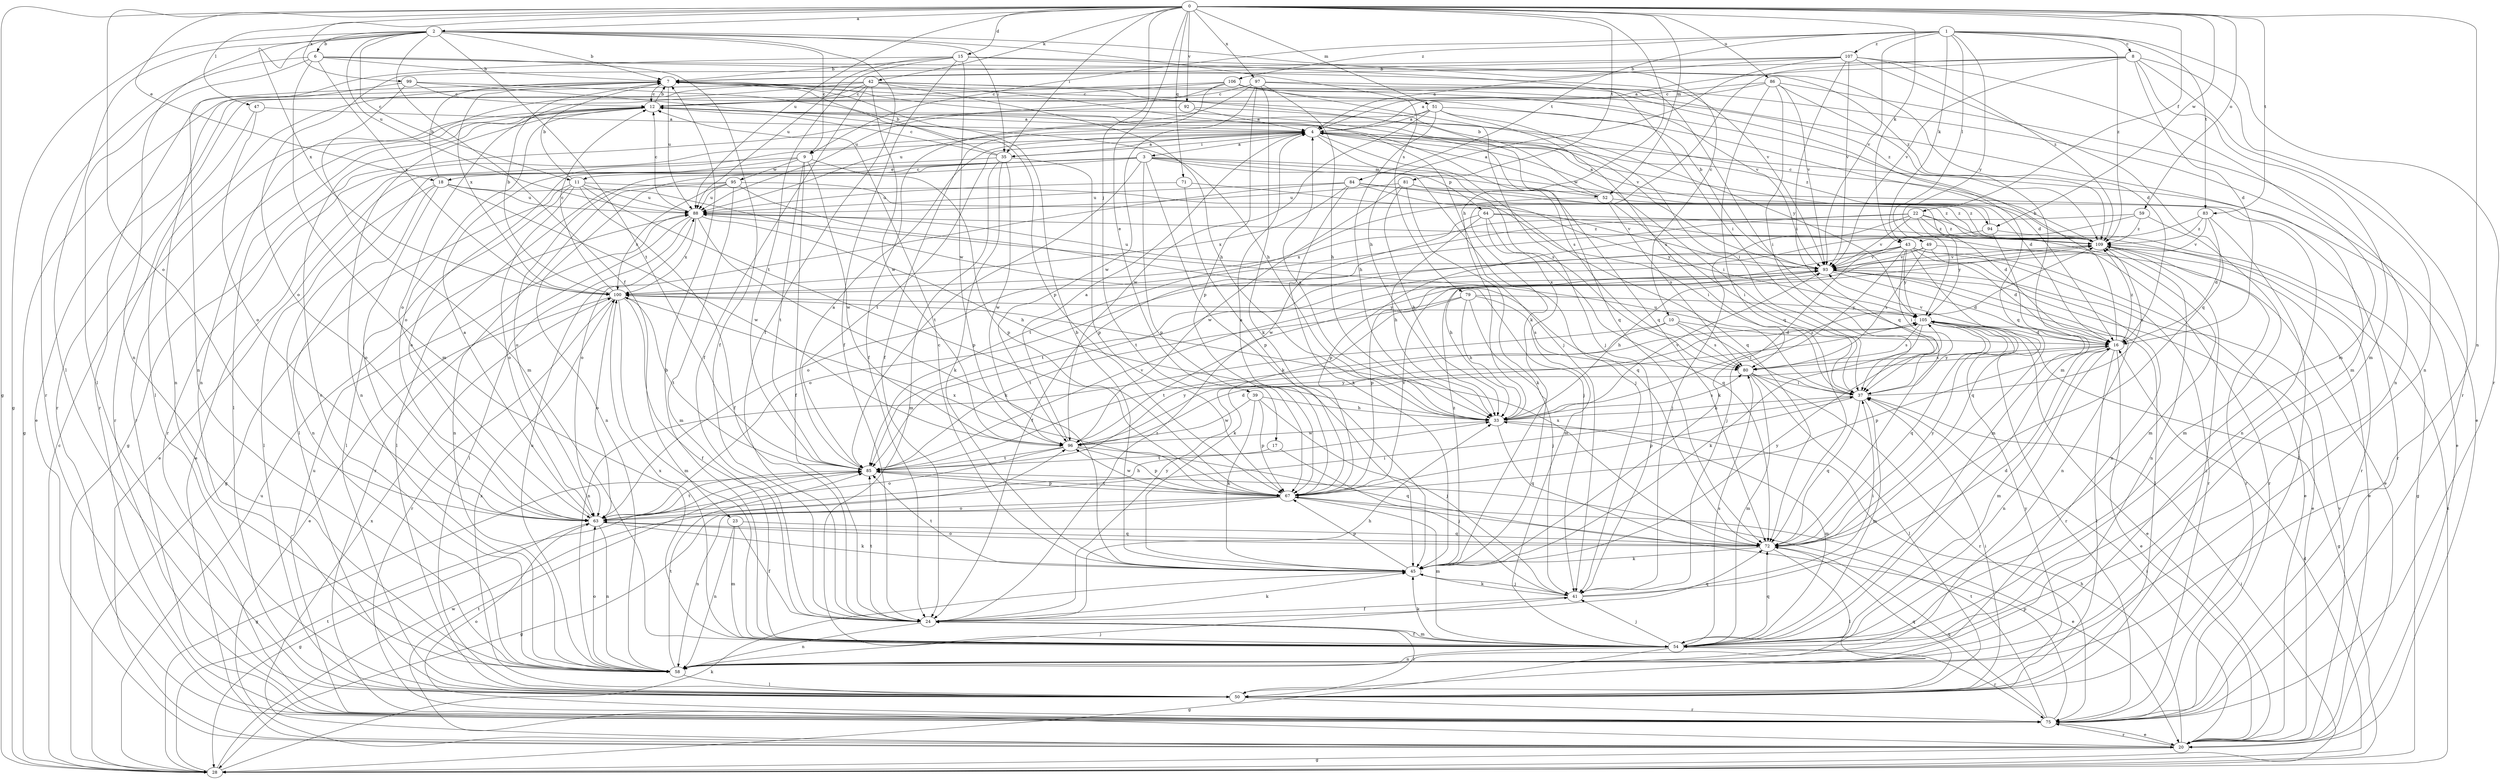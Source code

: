 strict digraph  {
0;
1;
2;
3;
4;
6;
7;
8;
9;
10;
11;
12;
15;
16;
17;
18;
20;
22;
23;
24;
28;
33;
35;
37;
39;
41;
42;
43;
45;
47;
49;
50;
51;
52;
54;
58;
59;
63;
64;
67;
71;
72;
75;
79;
80;
81;
83;
84;
85;
86;
88;
92;
93;
94;
95;
96;
97;
99;
100;
105;
106;
107;
109;
0 -> 2  [label=a];
0 -> 15  [label=d];
0 -> 17  [label=e];
0 -> 18  [label=e];
0 -> 22  [label=f];
0 -> 28  [label=g];
0 -> 33  [label=h];
0 -> 35  [label=i];
0 -> 39  [label=j];
0 -> 42  [label=k];
0 -> 43  [label=k];
0 -> 47  [label=l];
0 -> 51  [label=m];
0 -> 52  [label=m];
0 -> 58  [label=n];
0 -> 59  [label=o];
0 -> 63  [label=o];
0 -> 71  [label=q];
0 -> 81  [label=t];
0 -> 83  [label=t];
0 -> 86  [label=u];
0 -> 88  [label=u];
0 -> 92  [label=v];
0 -> 94  [label=w];
0 -> 97  [label=x];
0 -> 99  [label=x];
1 -> 8  [label=c];
1 -> 9  [label=c];
1 -> 43  [label=k];
1 -> 49  [label=l];
1 -> 75  [label=r];
1 -> 83  [label=t];
1 -> 84  [label=t];
1 -> 93  [label=v];
1 -> 105  [label=y];
1 -> 106  [label=z];
1 -> 107  [label=z];
1 -> 109  [label=z];
2 -> 6  [label=b];
2 -> 7  [label=b];
2 -> 9  [label=c];
2 -> 10  [label=c];
2 -> 11  [label=c];
2 -> 23  [label=f];
2 -> 24  [label=f];
2 -> 28  [label=g];
2 -> 35  [label=i];
2 -> 50  [label=l];
2 -> 58  [label=n];
2 -> 79  [label=s];
2 -> 85  [label=t];
2 -> 88  [label=u];
2 -> 100  [label=x];
3 -> 11  [label=c];
3 -> 18  [label=e];
3 -> 41  [label=j];
3 -> 45  [label=k];
3 -> 50  [label=l];
3 -> 52  [label=m];
3 -> 58  [label=n];
3 -> 63  [label=o];
3 -> 64  [label=p];
3 -> 67  [label=p];
3 -> 85  [label=t];
3 -> 94  [label=w];
4 -> 3  [label=a];
4 -> 16  [label=d];
4 -> 20  [label=e];
4 -> 35  [label=i];
4 -> 37  [label=i];
4 -> 72  [label=q];
4 -> 75  [label=r];
4 -> 80  [label=s];
4 -> 85  [label=t];
4 -> 109  [label=z];
6 -> 7  [label=b];
6 -> 24  [label=f];
6 -> 50  [label=l];
6 -> 54  [label=m];
6 -> 75  [label=r];
6 -> 93  [label=v];
6 -> 100  [label=x];
6 -> 109  [label=z];
7 -> 12  [label=c];
7 -> 50  [label=l];
7 -> 72  [label=q];
7 -> 75  [label=r];
7 -> 88  [label=u];
7 -> 100  [label=x];
8 -> 4  [label=a];
8 -> 7  [label=b];
8 -> 16  [label=d];
8 -> 45  [label=k];
8 -> 54  [label=m];
8 -> 58  [label=n];
8 -> 75  [label=r];
8 -> 93  [label=v];
9 -> 20  [label=e];
9 -> 24  [label=f];
9 -> 63  [label=o];
9 -> 67  [label=p];
9 -> 85  [label=t];
9 -> 95  [label=w];
9 -> 96  [label=w];
10 -> 16  [label=d];
10 -> 37  [label=i];
10 -> 58  [label=n];
10 -> 80  [label=s];
10 -> 85  [label=t];
11 -> 7  [label=b];
11 -> 16  [label=d];
11 -> 24  [label=f];
11 -> 28  [label=g];
11 -> 50  [label=l];
11 -> 63  [label=o];
11 -> 67  [label=p];
11 -> 88  [label=u];
12 -> 4  [label=a];
12 -> 7  [label=b];
12 -> 50  [label=l];
12 -> 58  [label=n];
12 -> 63  [label=o];
12 -> 75  [label=r];
12 -> 80  [label=s];
12 -> 93  [label=v];
15 -> 7  [label=b];
15 -> 16  [label=d];
15 -> 24  [label=f];
15 -> 37  [label=i];
15 -> 58  [label=n];
15 -> 85  [label=t];
15 -> 88  [label=u];
15 -> 96  [label=w];
16 -> 7  [label=b];
16 -> 20  [label=e];
16 -> 50  [label=l];
16 -> 54  [label=m];
16 -> 58  [label=n];
16 -> 67  [label=p];
16 -> 80  [label=s];
16 -> 93  [label=v];
16 -> 109  [label=z];
17 -> 41  [label=j];
17 -> 85  [label=t];
18 -> 7  [label=b];
18 -> 41  [label=j];
18 -> 50  [label=l];
18 -> 58  [label=n];
18 -> 63  [label=o];
18 -> 88  [label=u];
18 -> 96  [label=w];
20 -> 28  [label=g];
20 -> 33  [label=h];
20 -> 37  [label=i];
20 -> 75  [label=r];
20 -> 85  [label=t];
20 -> 93  [label=v];
20 -> 100  [label=x];
22 -> 24  [label=f];
22 -> 41  [label=j];
22 -> 54  [label=m];
22 -> 75  [label=r];
22 -> 93  [label=v];
22 -> 100  [label=x];
22 -> 105  [label=y];
22 -> 109  [label=z];
23 -> 24  [label=f];
23 -> 54  [label=m];
23 -> 58  [label=n];
23 -> 72  [label=q];
24 -> 33  [label=h];
24 -> 45  [label=k];
24 -> 50  [label=l];
24 -> 54  [label=m];
24 -> 58  [label=n];
24 -> 72  [label=q];
24 -> 85  [label=t];
24 -> 105  [label=y];
24 -> 109  [label=z];
28 -> 12  [label=c];
28 -> 16  [label=d];
28 -> 37  [label=i];
28 -> 45  [label=k];
28 -> 85  [label=t];
28 -> 88  [label=u];
28 -> 96  [label=w];
28 -> 109  [label=z];
33 -> 4  [label=a];
33 -> 54  [label=m];
33 -> 72  [label=q];
33 -> 80  [label=s];
33 -> 93  [label=v];
33 -> 96  [label=w];
33 -> 109  [label=z];
35 -> 4  [label=a];
35 -> 7  [label=b];
35 -> 12  [label=c];
35 -> 20  [label=e];
35 -> 45  [label=k];
35 -> 54  [label=m];
35 -> 67  [label=p];
35 -> 96  [label=w];
37 -> 33  [label=h];
37 -> 54  [label=m];
37 -> 67  [label=p];
37 -> 72  [label=q];
37 -> 88  [label=u];
37 -> 105  [label=y];
37 -> 109  [label=z];
39 -> 33  [label=h];
39 -> 41  [label=j];
39 -> 45  [label=k];
39 -> 67  [label=p];
39 -> 96  [label=w];
41 -> 16  [label=d];
41 -> 24  [label=f];
41 -> 37  [label=i];
41 -> 45  [label=k];
42 -> 12  [label=c];
42 -> 20  [label=e];
42 -> 24  [label=f];
42 -> 28  [label=g];
42 -> 33  [label=h];
42 -> 41  [label=j];
42 -> 58  [label=n];
42 -> 72  [label=q];
42 -> 75  [label=r];
42 -> 96  [label=w];
42 -> 109  [label=z];
43 -> 16  [label=d];
43 -> 20  [label=e];
43 -> 33  [label=h];
43 -> 37  [label=i];
43 -> 41  [label=j];
43 -> 72  [label=q];
43 -> 75  [label=r];
43 -> 85  [label=t];
43 -> 93  [label=v];
43 -> 105  [label=y];
45 -> 7  [label=b];
45 -> 12  [label=c];
45 -> 41  [label=j];
45 -> 67  [label=p];
45 -> 85  [label=t];
45 -> 105  [label=y];
45 -> 109  [label=z];
47 -> 4  [label=a];
47 -> 63  [label=o];
47 -> 75  [label=r];
49 -> 58  [label=n];
49 -> 63  [label=o];
49 -> 75  [label=r];
49 -> 80  [label=s];
49 -> 93  [label=v];
50 -> 37  [label=i];
50 -> 72  [label=q];
50 -> 75  [label=r];
50 -> 100  [label=x];
50 -> 105  [label=y];
50 -> 109  [label=z];
51 -> 4  [label=a];
51 -> 16  [label=d];
51 -> 33  [label=h];
51 -> 37  [label=i];
51 -> 80  [label=s];
51 -> 88  [label=u];
51 -> 96  [label=w];
52 -> 4  [label=a];
52 -> 7  [label=b];
52 -> 37  [label=i];
52 -> 80  [label=s];
52 -> 85  [label=t];
52 -> 109  [label=z];
54 -> 7  [label=b];
54 -> 24  [label=f];
54 -> 28  [label=g];
54 -> 41  [label=j];
54 -> 45  [label=k];
54 -> 58  [label=n];
54 -> 72  [label=q];
54 -> 75  [label=r];
54 -> 80  [label=s];
54 -> 100  [label=x];
58 -> 12  [label=c];
58 -> 41  [label=j];
58 -> 50  [label=l];
58 -> 63  [label=o];
58 -> 85  [label=t];
58 -> 88  [label=u];
59 -> 45  [label=k];
59 -> 54  [label=m];
59 -> 63  [label=o];
59 -> 109  [label=z];
63 -> 4  [label=a];
63 -> 28  [label=g];
63 -> 33  [label=h];
63 -> 37  [label=i];
63 -> 45  [label=k];
63 -> 58  [label=n];
63 -> 72  [label=q];
63 -> 85  [label=t];
64 -> 20  [label=e];
64 -> 33  [label=h];
64 -> 54  [label=m];
64 -> 72  [label=q];
64 -> 96  [label=w];
64 -> 109  [label=z];
67 -> 4  [label=a];
67 -> 20  [label=e];
67 -> 28  [label=g];
67 -> 54  [label=m];
67 -> 58  [label=n];
67 -> 63  [label=o];
67 -> 85  [label=t];
67 -> 93  [label=v];
67 -> 96  [label=w];
67 -> 100  [label=x];
71 -> 37  [label=i];
71 -> 67  [label=p];
71 -> 88  [label=u];
72 -> 45  [label=k];
72 -> 50  [label=l];
72 -> 63  [label=o];
72 -> 100  [label=x];
72 -> 105  [label=y];
75 -> 20  [label=e];
75 -> 63  [label=o];
75 -> 67  [label=p];
75 -> 72  [label=q];
75 -> 85  [label=t];
75 -> 88  [label=u];
79 -> 33  [label=h];
79 -> 41  [label=j];
79 -> 45  [label=k];
79 -> 80  [label=s];
79 -> 85  [label=t];
79 -> 105  [label=y];
80 -> 37  [label=i];
80 -> 50  [label=l];
80 -> 54  [label=m];
80 -> 75  [label=r];
81 -> 33  [label=h];
81 -> 45  [label=k];
81 -> 75  [label=r];
81 -> 88  [label=u];
81 -> 96  [label=w];
81 -> 109  [label=z];
83 -> 16  [label=d];
83 -> 50  [label=l];
83 -> 85  [label=t];
83 -> 93  [label=v];
83 -> 109  [label=z];
84 -> 45  [label=k];
84 -> 58  [label=n];
84 -> 63  [label=o];
84 -> 88  [label=u];
84 -> 100  [label=x];
84 -> 105  [label=y];
84 -> 109  [label=z];
85 -> 4  [label=a];
85 -> 28  [label=g];
85 -> 67  [label=p];
85 -> 93  [label=v];
85 -> 105  [label=y];
86 -> 4  [label=a];
86 -> 12  [label=c];
86 -> 37  [label=i];
86 -> 54  [label=m];
86 -> 58  [label=n];
86 -> 72  [label=q];
86 -> 93  [label=v];
88 -> 12  [label=c];
88 -> 33  [label=h];
88 -> 45  [label=k];
88 -> 50  [label=l];
88 -> 75  [label=r];
88 -> 100  [label=x];
88 -> 109  [label=z];
92 -> 4  [label=a];
92 -> 28  [label=g];
92 -> 105  [label=y];
93 -> 7  [label=b];
93 -> 16  [label=d];
93 -> 20  [label=e];
93 -> 33  [label=h];
93 -> 50  [label=l];
93 -> 58  [label=n];
93 -> 67  [label=p];
93 -> 88  [label=u];
93 -> 100  [label=x];
94 -> 4  [label=a];
94 -> 28  [label=g];
94 -> 54  [label=m];
94 -> 67  [label=p];
95 -> 50  [label=l];
95 -> 54  [label=m];
95 -> 58  [label=n];
95 -> 72  [label=q];
95 -> 88  [label=u];
95 -> 93  [label=v];
95 -> 100  [label=x];
96 -> 4  [label=a];
96 -> 16  [label=d];
96 -> 63  [label=o];
96 -> 67  [label=p];
96 -> 72  [label=q];
96 -> 85  [label=t];
96 -> 105  [label=y];
97 -> 12  [label=c];
97 -> 20  [label=e];
97 -> 24  [label=f];
97 -> 33  [label=h];
97 -> 45  [label=k];
97 -> 67  [label=p];
97 -> 72  [label=q];
97 -> 96  [label=w];
99 -> 12  [label=c];
99 -> 33  [label=h];
99 -> 54  [label=m];
99 -> 58  [label=n];
99 -> 67  [label=p];
100 -> 7  [label=b];
100 -> 12  [label=c];
100 -> 20  [label=e];
100 -> 24  [label=f];
100 -> 54  [label=m];
100 -> 63  [label=o];
100 -> 75  [label=r];
100 -> 85  [label=t];
100 -> 105  [label=y];
105 -> 16  [label=d];
105 -> 20  [label=e];
105 -> 28  [label=g];
105 -> 45  [label=k];
105 -> 72  [label=q];
105 -> 75  [label=r];
105 -> 80  [label=s];
106 -> 12  [label=c];
106 -> 24  [label=f];
106 -> 41  [label=j];
106 -> 54  [label=m];
106 -> 63  [label=o];
106 -> 72  [label=q];
106 -> 88  [label=u];
106 -> 93  [label=v];
107 -> 4  [label=a];
107 -> 7  [label=b];
107 -> 33  [label=h];
107 -> 37  [label=i];
107 -> 54  [label=m];
107 -> 63  [label=o];
107 -> 72  [label=q];
107 -> 93  [label=v];
107 -> 109  [label=z];
109 -> 12  [label=c];
109 -> 20  [label=e];
109 -> 58  [label=n];
109 -> 75  [label=r];
109 -> 93  [label=v];
}
